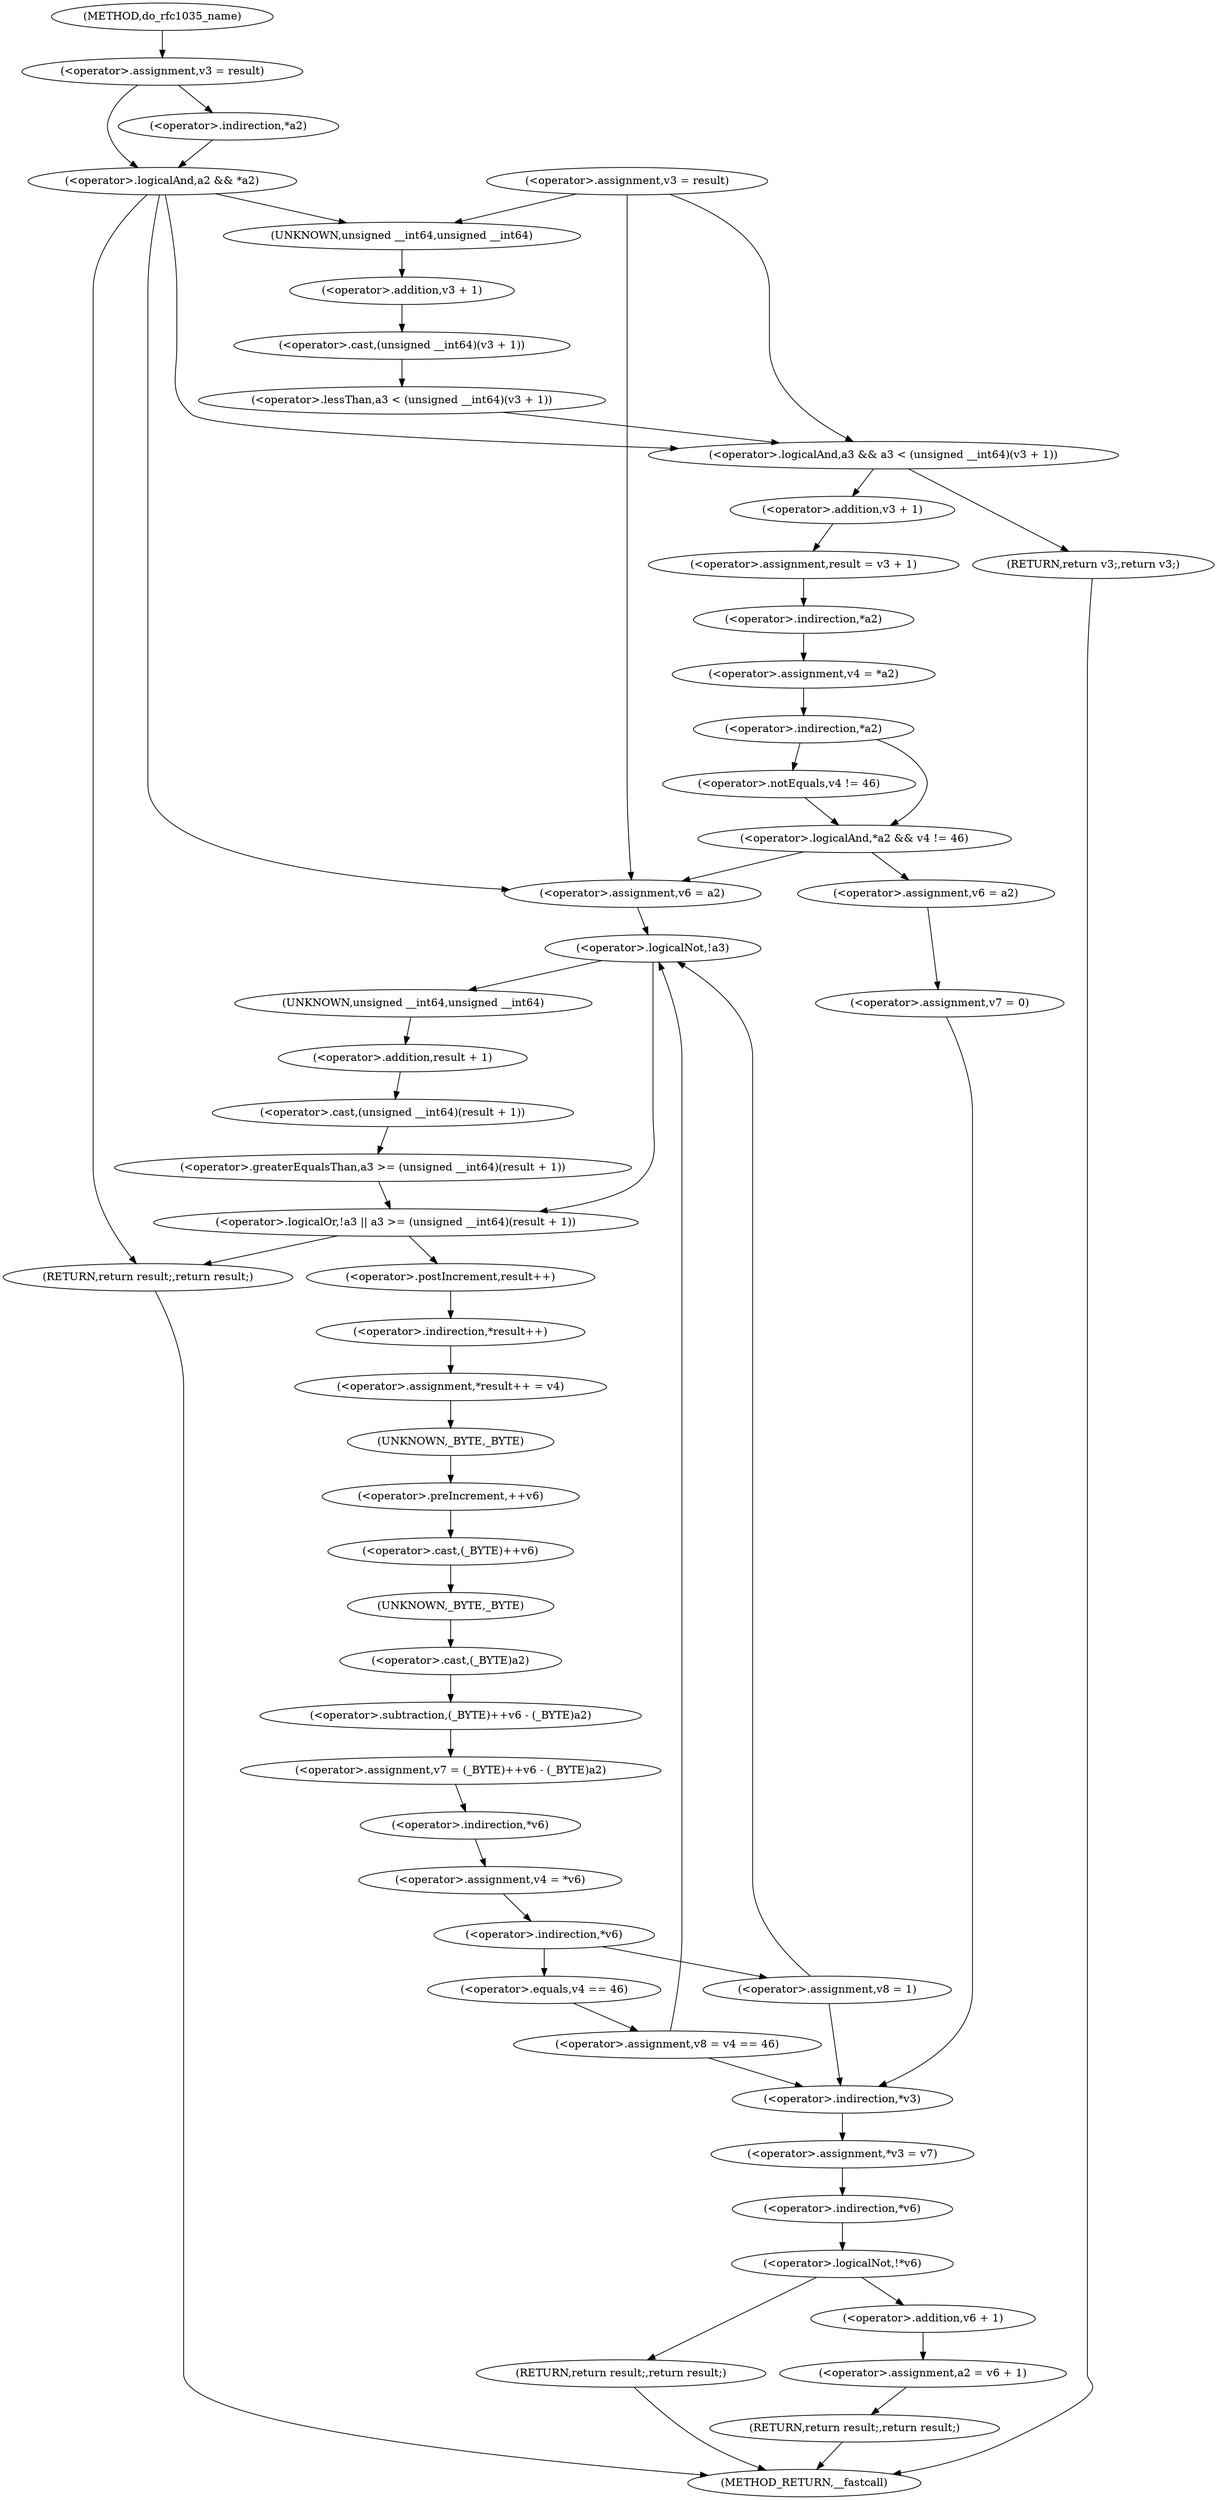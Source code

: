 digraph do_rfc1035_name {  
"1000116" [label = "(<operator>.assignment,v3 = result)" ]
"1000120" [label = "(<operator>.logicalAnd,a2 && *a2)" ]
"1000122" [label = "(<operator>.indirection,*a2)" ]
"1000129" [label = "(<operator>.logicalAnd,a3 && a3 < (unsigned __int64)(v3 + 1))" ]
"1000131" [label = "(<operator>.lessThan,a3 < (unsigned __int64)(v3 + 1))" ]
"1000133" [label = "(<operator>.cast,(unsigned __int64)(v3 + 1))" ]
"1000134" [label = "(UNKNOWN,unsigned __int64,unsigned __int64)" ]
"1000135" [label = "(<operator>.addition,v3 + 1)" ]
"1000138" [label = "(RETURN,return v3;,return v3;)" ]
"1000140" [label = "(<operator>.assignment,result = v3 + 1)" ]
"1000142" [label = "(<operator>.addition,v3 + 1)" ]
"1000145" [label = "(<operator>.assignment,v4 = *a2)" ]
"1000147" [label = "(<operator>.indirection,*a2)" ]
"1000150" [label = "(<operator>.logicalAnd,*a2 && v4 != 46)" ]
"1000151" [label = "(<operator>.indirection,*a2)" ]
"1000153" [label = "(<operator>.notEquals,v4 != 46)" ]
"1000157" [label = "(<operator>.assignment,v6 = a2)" ]
"1000160" [label = "(<operator>.assignment,v7 = 0)" ]
"1000164" [label = "(<operator>.assignment,*v3 = v7)" ]
"1000165" [label = "(<operator>.indirection,*v3)" ]
"1000169" [label = "(<operator>.logicalNot,!*v6)" ]
"1000170" [label = "(<operator>.indirection,*v6)" ]
"1000172" [label = "(RETURN,return result;,return result;)" ]
"1000174" [label = "(<operator>.assignment,a2 = v6 + 1)" ]
"1000176" [label = "(<operator>.addition,v6 + 1)" ]
"1000179" [label = "(RETURN,return result;,return result;)" ]
"1000181" [label = "(<operator>.assignment,v3 = result)" ]
"1000184" [label = "(<operator>.assignment,v6 = a2)" ]
"1000188" [label = "(<operator>.logicalOr,!a3 || a3 >= (unsigned __int64)(result + 1))" ]
"1000189" [label = "(<operator>.logicalNot,!a3)" ]
"1000191" [label = "(<operator>.greaterEqualsThan,a3 >= (unsigned __int64)(result + 1))" ]
"1000193" [label = "(<operator>.cast,(unsigned __int64)(result + 1))" ]
"1000194" [label = "(UNKNOWN,unsigned __int64,unsigned __int64)" ]
"1000195" [label = "(<operator>.addition,result + 1)" ]
"1000199" [label = "(<operator>.assignment,*result++ = v4)" ]
"1000200" [label = "(<operator>.indirection,*result++)" ]
"1000201" [label = "(<operator>.postIncrement,result++)" ]
"1000204" [label = "(<operator>.assignment,v7 = (_BYTE)++v6 - (_BYTE)a2)" ]
"1000206" [label = "(<operator>.subtraction,(_BYTE)++v6 - (_BYTE)a2)" ]
"1000207" [label = "(<operator>.cast,(_BYTE)++v6)" ]
"1000208" [label = "(UNKNOWN,_BYTE,_BYTE)" ]
"1000209" [label = "(<operator>.preIncrement,++v6)" ]
"1000211" [label = "(<operator>.cast,(_BYTE)a2)" ]
"1000212" [label = "(UNKNOWN,_BYTE,_BYTE)" ]
"1000214" [label = "(<operator>.assignment,v4 = *v6)" ]
"1000216" [label = "(<operator>.indirection,*v6)" ]
"1000219" [label = "(<operator>.indirection,*v6)" ]
"1000221" [label = "(<operator>.assignment,v8 = v4 == 46)" ]
"1000223" [label = "(<operator>.equals,v4 == 46)" ]
"1000227" [label = "(<operator>.assignment,v8 = 1)" ]
"1000233" [label = "(RETURN,return result;,return result;)" ]
"1000106" [label = "(METHOD,do_rfc1035_name)" ]
"1000235" [label = "(METHOD_RETURN,__fastcall)" ]
  "1000116" -> "1000120" 
  "1000116" -> "1000122" 
  "1000120" -> "1000129" 
  "1000120" -> "1000134" 
  "1000120" -> "1000184" 
  "1000120" -> "1000233" 
  "1000122" -> "1000120" 
  "1000129" -> "1000138" 
  "1000129" -> "1000142" 
  "1000131" -> "1000129" 
  "1000133" -> "1000131" 
  "1000134" -> "1000135" 
  "1000135" -> "1000133" 
  "1000138" -> "1000235" 
  "1000140" -> "1000147" 
  "1000142" -> "1000140" 
  "1000145" -> "1000151" 
  "1000147" -> "1000145" 
  "1000150" -> "1000184" 
  "1000150" -> "1000157" 
  "1000151" -> "1000150" 
  "1000151" -> "1000153" 
  "1000153" -> "1000150" 
  "1000157" -> "1000160" 
  "1000160" -> "1000165" 
  "1000164" -> "1000170" 
  "1000165" -> "1000164" 
  "1000169" -> "1000172" 
  "1000169" -> "1000176" 
  "1000170" -> "1000169" 
  "1000172" -> "1000235" 
  "1000174" -> "1000179" 
  "1000176" -> "1000174" 
  "1000179" -> "1000235" 
  "1000181" -> "1000129" 
  "1000181" -> "1000134" 
  "1000181" -> "1000184" 
  "1000184" -> "1000189" 
  "1000188" -> "1000201" 
  "1000188" -> "1000233" 
  "1000189" -> "1000188" 
  "1000189" -> "1000194" 
  "1000191" -> "1000188" 
  "1000193" -> "1000191" 
  "1000194" -> "1000195" 
  "1000195" -> "1000193" 
  "1000199" -> "1000208" 
  "1000200" -> "1000199" 
  "1000201" -> "1000200" 
  "1000204" -> "1000216" 
  "1000206" -> "1000204" 
  "1000207" -> "1000212" 
  "1000208" -> "1000209" 
  "1000209" -> "1000207" 
  "1000211" -> "1000206" 
  "1000212" -> "1000211" 
  "1000214" -> "1000219" 
  "1000216" -> "1000214" 
  "1000219" -> "1000223" 
  "1000219" -> "1000227" 
  "1000221" -> "1000189" 
  "1000221" -> "1000165" 
  "1000223" -> "1000221" 
  "1000227" -> "1000189" 
  "1000227" -> "1000165" 
  "1000233" -> "1000235" 
  "1000106" -> "1000116" 
}
